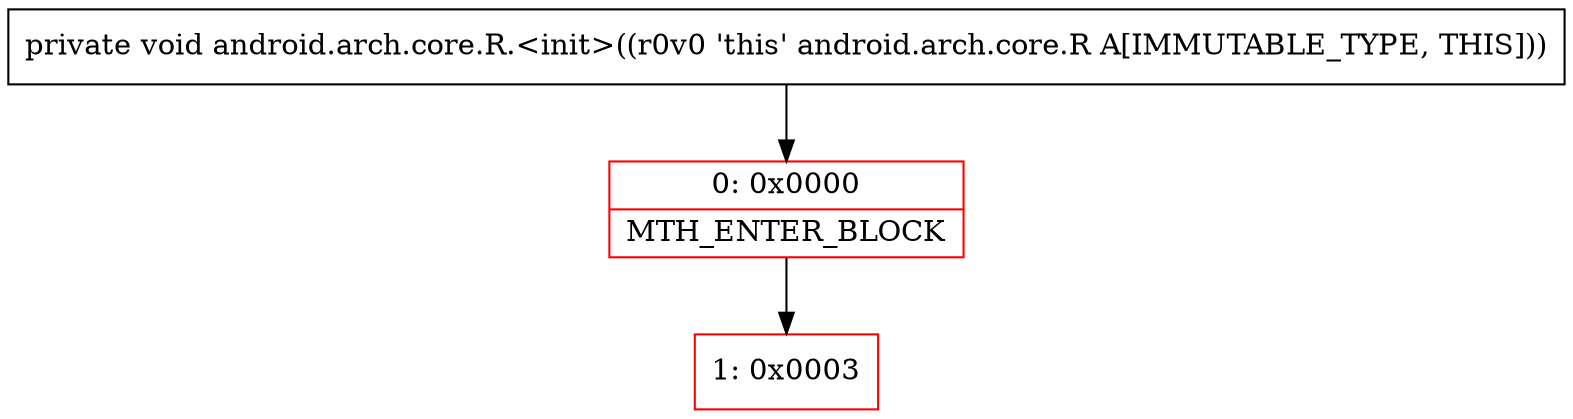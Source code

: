 digraph "CFG forandroid.arch.core.R.\<init\>()V" {
subgraph cluster_Region_317568012 {
label = "R(0)";
node [shape=record,color=blue];
}
Node_0 [shape=record,color=red,label="{0\:\ 0x0000|MTH_ENTER_BLOCK\l}"];
Node_1 [shape=record,color=red,label="{1\:\ 0x0003}"];
MethodNode[shape=record,label="{private void android.arch.core.R.\<init\>((r0v0 'this' android.arch.core.R A[IMMUTABLE_TYPE, THIS])) }"];
MethodNode -> Node_0;
Node_0 -> Node_1;
}

